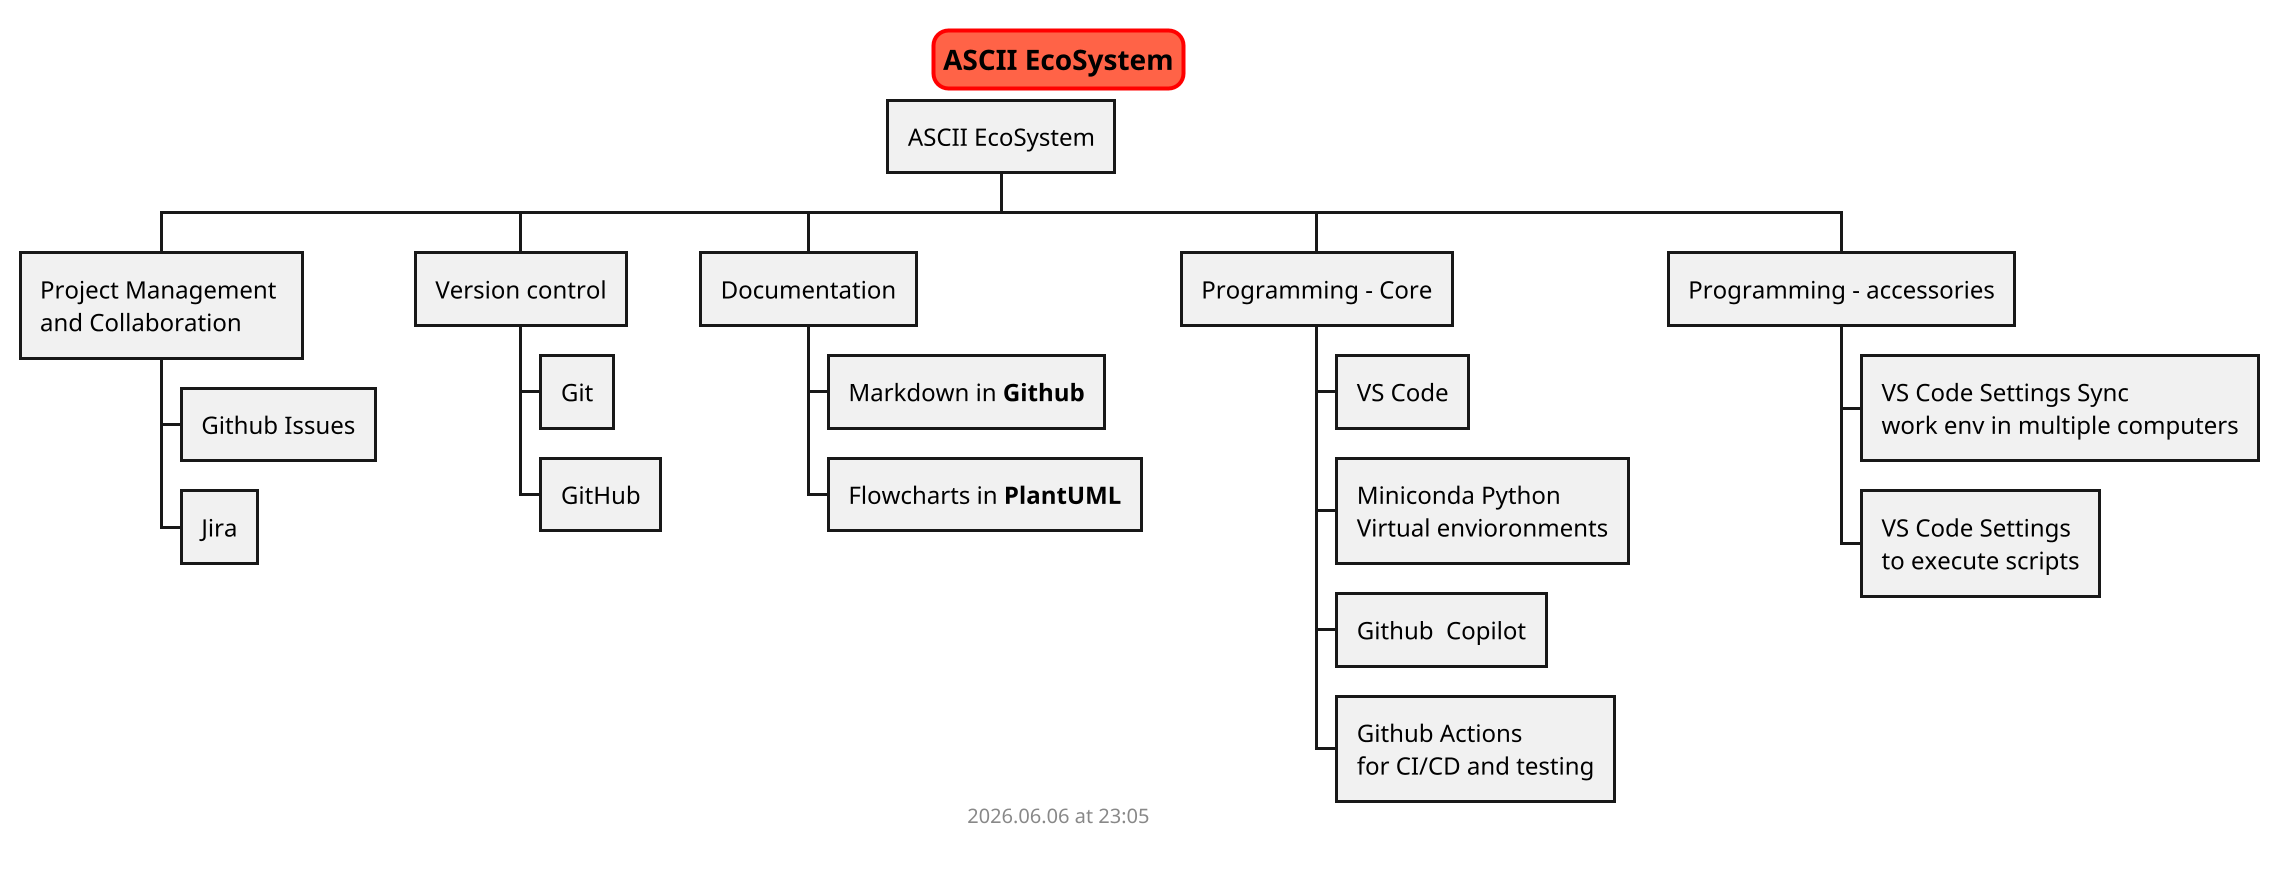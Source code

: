 @startwbs _ascii_ecosystem

scale 2
skinparam titleBorderRoundCorner 15
skinparam titleBorderThickness 2
skinparam titleBorderColor red
skinparam titleBackgroundColor Tomato

title ASCII EcoSystem

* ASCII EcoSystem

** Project Management \nand Collaboration
*** Github Issues
*** Jira

** Version control
*** Git
*** GitHub

** Documentation
*** Markdown in **Github**
*** Flowcharts in **PlantUML**

** Programming - Core
*** VS Code
*** Miniconda Python \nVirtual envioronments
*** Github  Copilot
*** Github Actions \nfor CI/CD and testing

** Programming - accessories
*** VS Code Settings Sync  \nwork env in multiple computers
*** VS Code Settings \nto execute scripts

footer
%date("yyyy.MM.dd' at 'HH:mm")
%filename()
end footer

@endwbs
